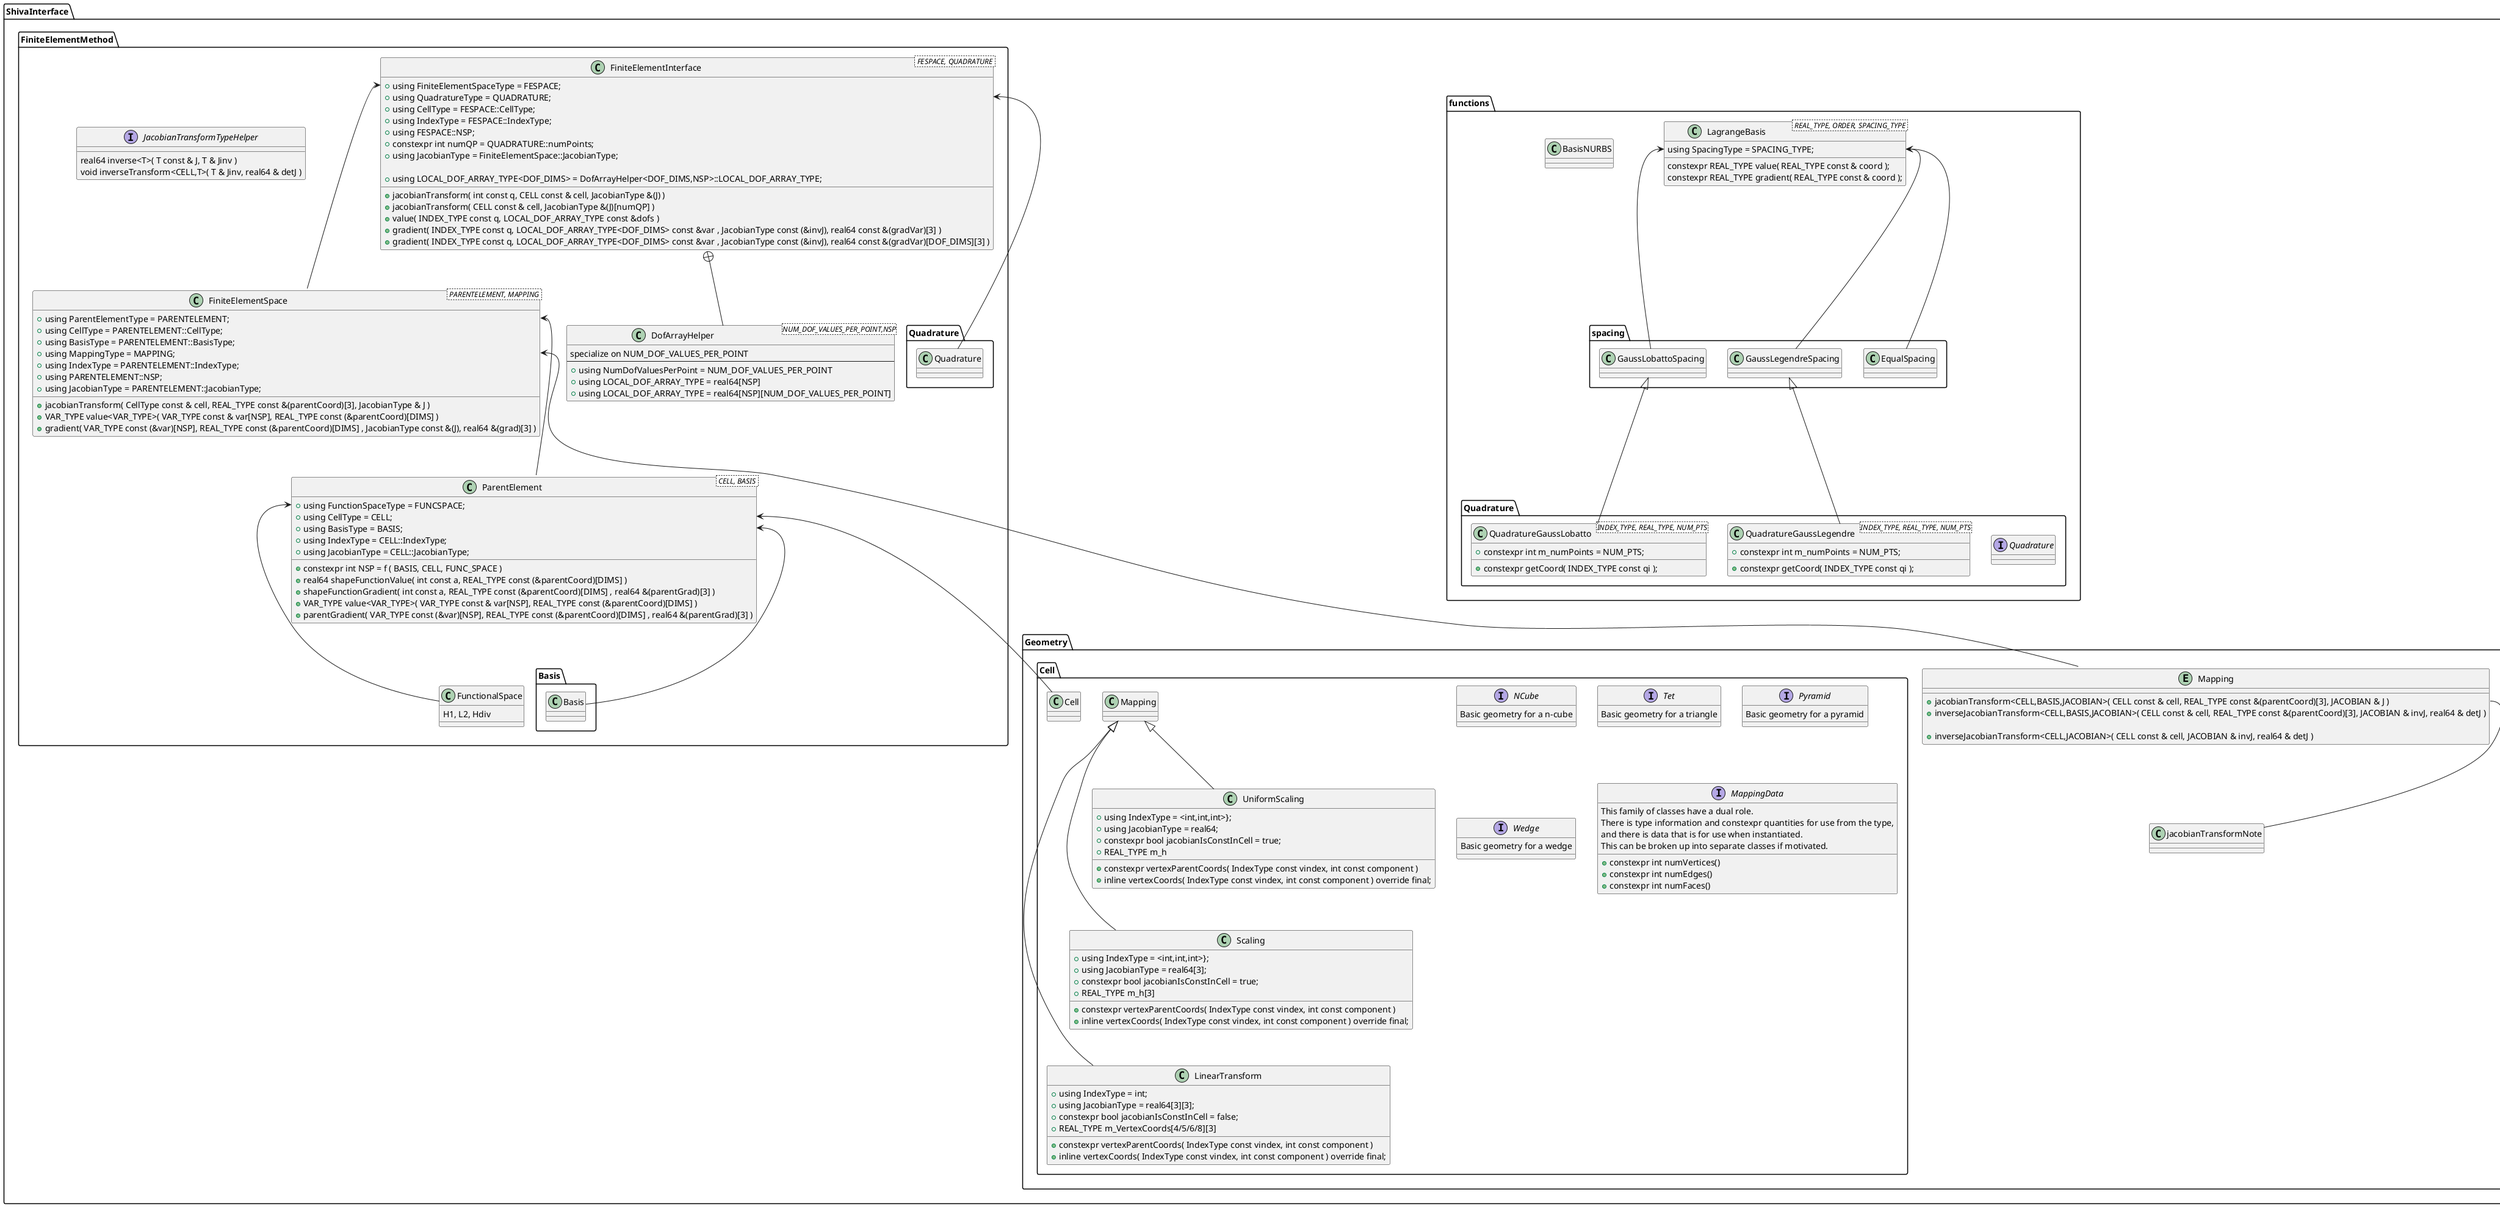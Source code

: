 @startuml(id=ShivaInterface)

!pragma useNewPackage
set separator .


namespace ShivaInterface {


namespace functions {

namespace spacing {
  class EqualSpacing {
  }
  class GaussLegendreSpacing {
  }
  class GaussLobattoSpacing {
  }
}

class LagrangeBasis< REAL_TYPE, ORDER, SPACING_TYPE > {
  using SpacingType = SPACING_TYPE;
  constexpr REAL_TYPE value( REAL_TYPE const & coord );
  constexpr REAL_TYPE gradient( REAL_TYPE const & coord );
}


class BasisNURBS {
}


LagrangeBasis::SpacingType <-- EqualSpacing
LagrangeBasis::SpacingType <-- GaussLegendreSpacing
LagrangeBasis::SpacingType <-- GaussLobattoSpacing


namespace Quadrature {

interface Quadrature{}

class QuadratureGaussLegendre<INDEX_TYPE, REAL_TYPE, NUM_PTS> {
+constexpr int m_numPoints = NUM_PTS;
+constexpr getCoord( INDEX_TYPE const qi );
}

class QuadratureGaussLobatto<INDEX_TYPE, REAL_TYPE, NUM_PTS> {
  +constexpr int m_numPoints = NUM_PTS;
  +constexpr getCoord( INDEX_TYPE const qi );
}

}

GaussLegendreSpacing <|-- QuadratureGaussLegendre
GaussLobattoSpacing <|-- QuadratureGaussLobatto

}

namespace Geometry {
namespace Cell {

interface NCube {
  Basic geometry for a n-cube
}

interface Tet{
  Basic geometry for a triangle
}

interface Pyramid{
  Basic geometry for a pyramid
}

interface Wedge{
  Basic geometry for a wedge
}

interface MappingData {
  This family of classes have a dual role.
  There is type information and constexpr quantities for use from the type,
  and there is data that is for use when instantiated.
  This can be broken up into separate classes if motivated.
  +constexpr int numVertices()
  +constexpr int numEdges()
  +constexpr int numFaces()
}

class LinearTransform {
  +using IndexType = int;
  +using JacobianType = real64[3][3];
  +constexpr bool jacobianIsConstInCell = false;
  +REAL_TYPE m_VertexCoords[4/5/6/8][3]
  +constexpr vertexParentCoords( IndexType const vindex, int const component )
  +inline vertexCoords( IndexType const vindex, int const component ) override final;
}

class Scaling {
  +using IndexType = <int,int,int>};
  +using JacobianType = real64[3];
  +constexpr bool jacobianIsConstInCell = true;
  +REAL_TYPE m_h[3]
  +constexpr vertexParentCoords( IndexType const vindex, int const component )
  +inline vertexCoords( IndexType const vindex, int const component ) override final;
}

class UniformScaling {
  +using IndexType = <int,int,int>};
  +using JacobianType = real64;
  +constexpr bool jacobianIsConstInCell = true;
  +REAL_TYPE m_h
  +constexpr vertexParentCoords( IndexType const vindex, int const component )
  +inline vertexCoords( IndexType const vindex, int const component ) override final;
}

Mapping <|-- UniformScaling
Mapping <|--- Scaling
Mapping <|---- LinearTransform
}


entity Mapping {
  +jacobianTransform<CELL,BASIS,JACOBIAN>( CELL const & cell, REAL_TYPE const &(parentCoord)[3], JACOBIAN & J )
  +inverseJacobianTransform<CELL,BASIS,JACOBIAN>( CELL const & cell, REAL_TYPE const &(parentCoord)[3], JACOBIAN & invJ, real64 & detJ )

  +inverseJacobianTransform<CELL,JACOBIAN>( CELL const & cell, JACOBIAN & invJ, real64 & detJ )
}

  Mapping::jacobianTransform -- jacobianTransformNote
}

namespace FiniteElementMethod {



class ParentElement< CELL, BASIS > {
  +using FunctionSpaceType = FUNCSPACE;
  +using CellType = CELL;
  +using BasisType = BASIS;
  +using IndexType = CELL::IndexType;
  +using JacobianType = CELL::JacobianType;
  +constexpr int NSP = f ( BASIS, CELL, FUNC_SPACE )
  +real64 shapeFunctionValue( int const a, REAL_TYPE const (&parentCoord)[DIMS] )
  +shapeFunctionGradient( int const a, REAL_TYPE const (&parentCoord)[DIMS] , real64 &(parentGrad)[3] )
  +VAR_TYPE value<VAR_TYPE>( VAR_TYPE const & var[NSP], REAL_TYPE const (&parentCoord)[DIMS] )
  +parentGradient( VAR_TYPE const (&var)[NSP], REAL_TYPE const (&parentCoord)[DIMS] , real64 &(parentGrad)[3] )
}

class FiniteElementSpace< PARENTELEMENT, MAPPING > {
  +using ParentElementType = PARENTELEMENT;
  +using CellType = PARENTELEMENT::CellType;
  +using BasisType = PARENTELEMENT::BasisType;
  +using MappingType = MAPPING;
  +using IndexType = PARENTELEMENT::IndexType;
  +using PARENTELEMENT::NSP;
  +using JacobianType = PARENTELEMENT::JacobianType;
  +jacobianTransform( CellType const & cell, REAL_TYPE const &(parentCoord)[3], JacobianType & J )
  +VAR_TYPE value<VAR_TYPE>( VAR_TYPE const & var[NSP], REAL_TYPE const (&parentCoord)[DIMS] )
  +gradient( VAR_TYPE const (&var)[NSP], REAL_TYPE const (&parentCoord)[DIMS] , JacobianType const &(J), real64 &(grad)[3] )

}


class FiniteElementInterface< FESPACE, QUADRATURE >  {

  +using FiniteElementSpaceType = FESPACE;
  +using QuadratureType = QUADRATURE;
  +using CellType = FESPACE::CellType;
  +using IndexType = FESPACE::IndexType;
  +using FESPACE::NSP;
  +constexpr int numQP = QUADRATURE::numPoints;
  +using JacobianType = FiniteElementSpace::JacobianType;

  +using LOCAL_DOF_ARRAY_TYPE<DOF_DIMS> = DofArrayHelper<DOF_DIMS,NSP>::LOCAL_DOF_ARRAY_TYPE;
  +jacobianTransform( int const q, CELL const & cell, JacobianType &(J) )
  +jacobianTransform( CELL const & cell, JacobianType &(J)[numQP] )
  +value( INDEX_TYPE const q, LOCAL_DOF_ARRAY_TYPE const &dofs )
  +gradient( INDEX_TYPE const q, LOCAL_DOF_ARRAY_TYPE<DOF_DIMS> const &var , JacobianType const (&invJ), real64 const &(gradVar)[3] )
  +gradient( INDEX_TYPE const q, LOCAL_DOF_ARRAY_TYPE<DOF_DIMS> const &var , JacobianType const (&invJ), real64 const &(gradVar)[DOF_DIMS][3] )
}

class DofArrayHelper<NUM_DOF_VALUES_PER_POINT,NSP>{
  specialize on NUM_DOF_VALUES_PER_POINT
  --
  +using NumDofValuesPerPoint = NUM_DOF_VALUES_PER_POINT
  +using LOCAL_DOF_ARRAY_TYPE = real64[NSP]
  +using LOCAL_DOF_ARRAY_TYPE = real64[NSP][NUM_DOF_VALUES_PER_POINT]
}



FiniteElementInterface +-- DofArrayHelper






class FunctionalSpace {
  H1, L2, Hdiv
}



interface JacobianTransformTypeHelper {
  real64 inverse<T>( T const & J, T & Jinv )
  void inverseTransform<CELL,T>( T & Jinv, real64 & detJ )
}


FiniteElementInterface::FiniteElementSpaceType <-- FiniteElementSpace
FiniteElementSpace::ParentElementType <-- ParentElement
FiniteElementInterface::QuadratureType <-- Quadrature.Quadrature
ParentElement::FunctionSpaceType <-- FunctionalSpace
ParentElement::BasisType <-- Basis.Basis


}



/'

FiniteElementMethod.FiniteElementSpace::MappingType <-- Geometry.Mapping
FiniteElementMethod.ParentElement::CellType <-- Geometry.Cell.Cell


namespace VirtualElementMethod {
  class VirtualElementInterface {}

}

VirtualElementMethod.VirtualElementInterface <-- Geometry.Cell.Cell
'/



}
ShivaInterface.FiniteElementMethod.FiniteElementSpace::MappingType <-- ShivaInterface.Geometry.Mapping
ShivaInterface.FiniteElementMethod.ParentElement::CellType <-- ShivaInterface.Geometry.Cell.Cell


@enduml